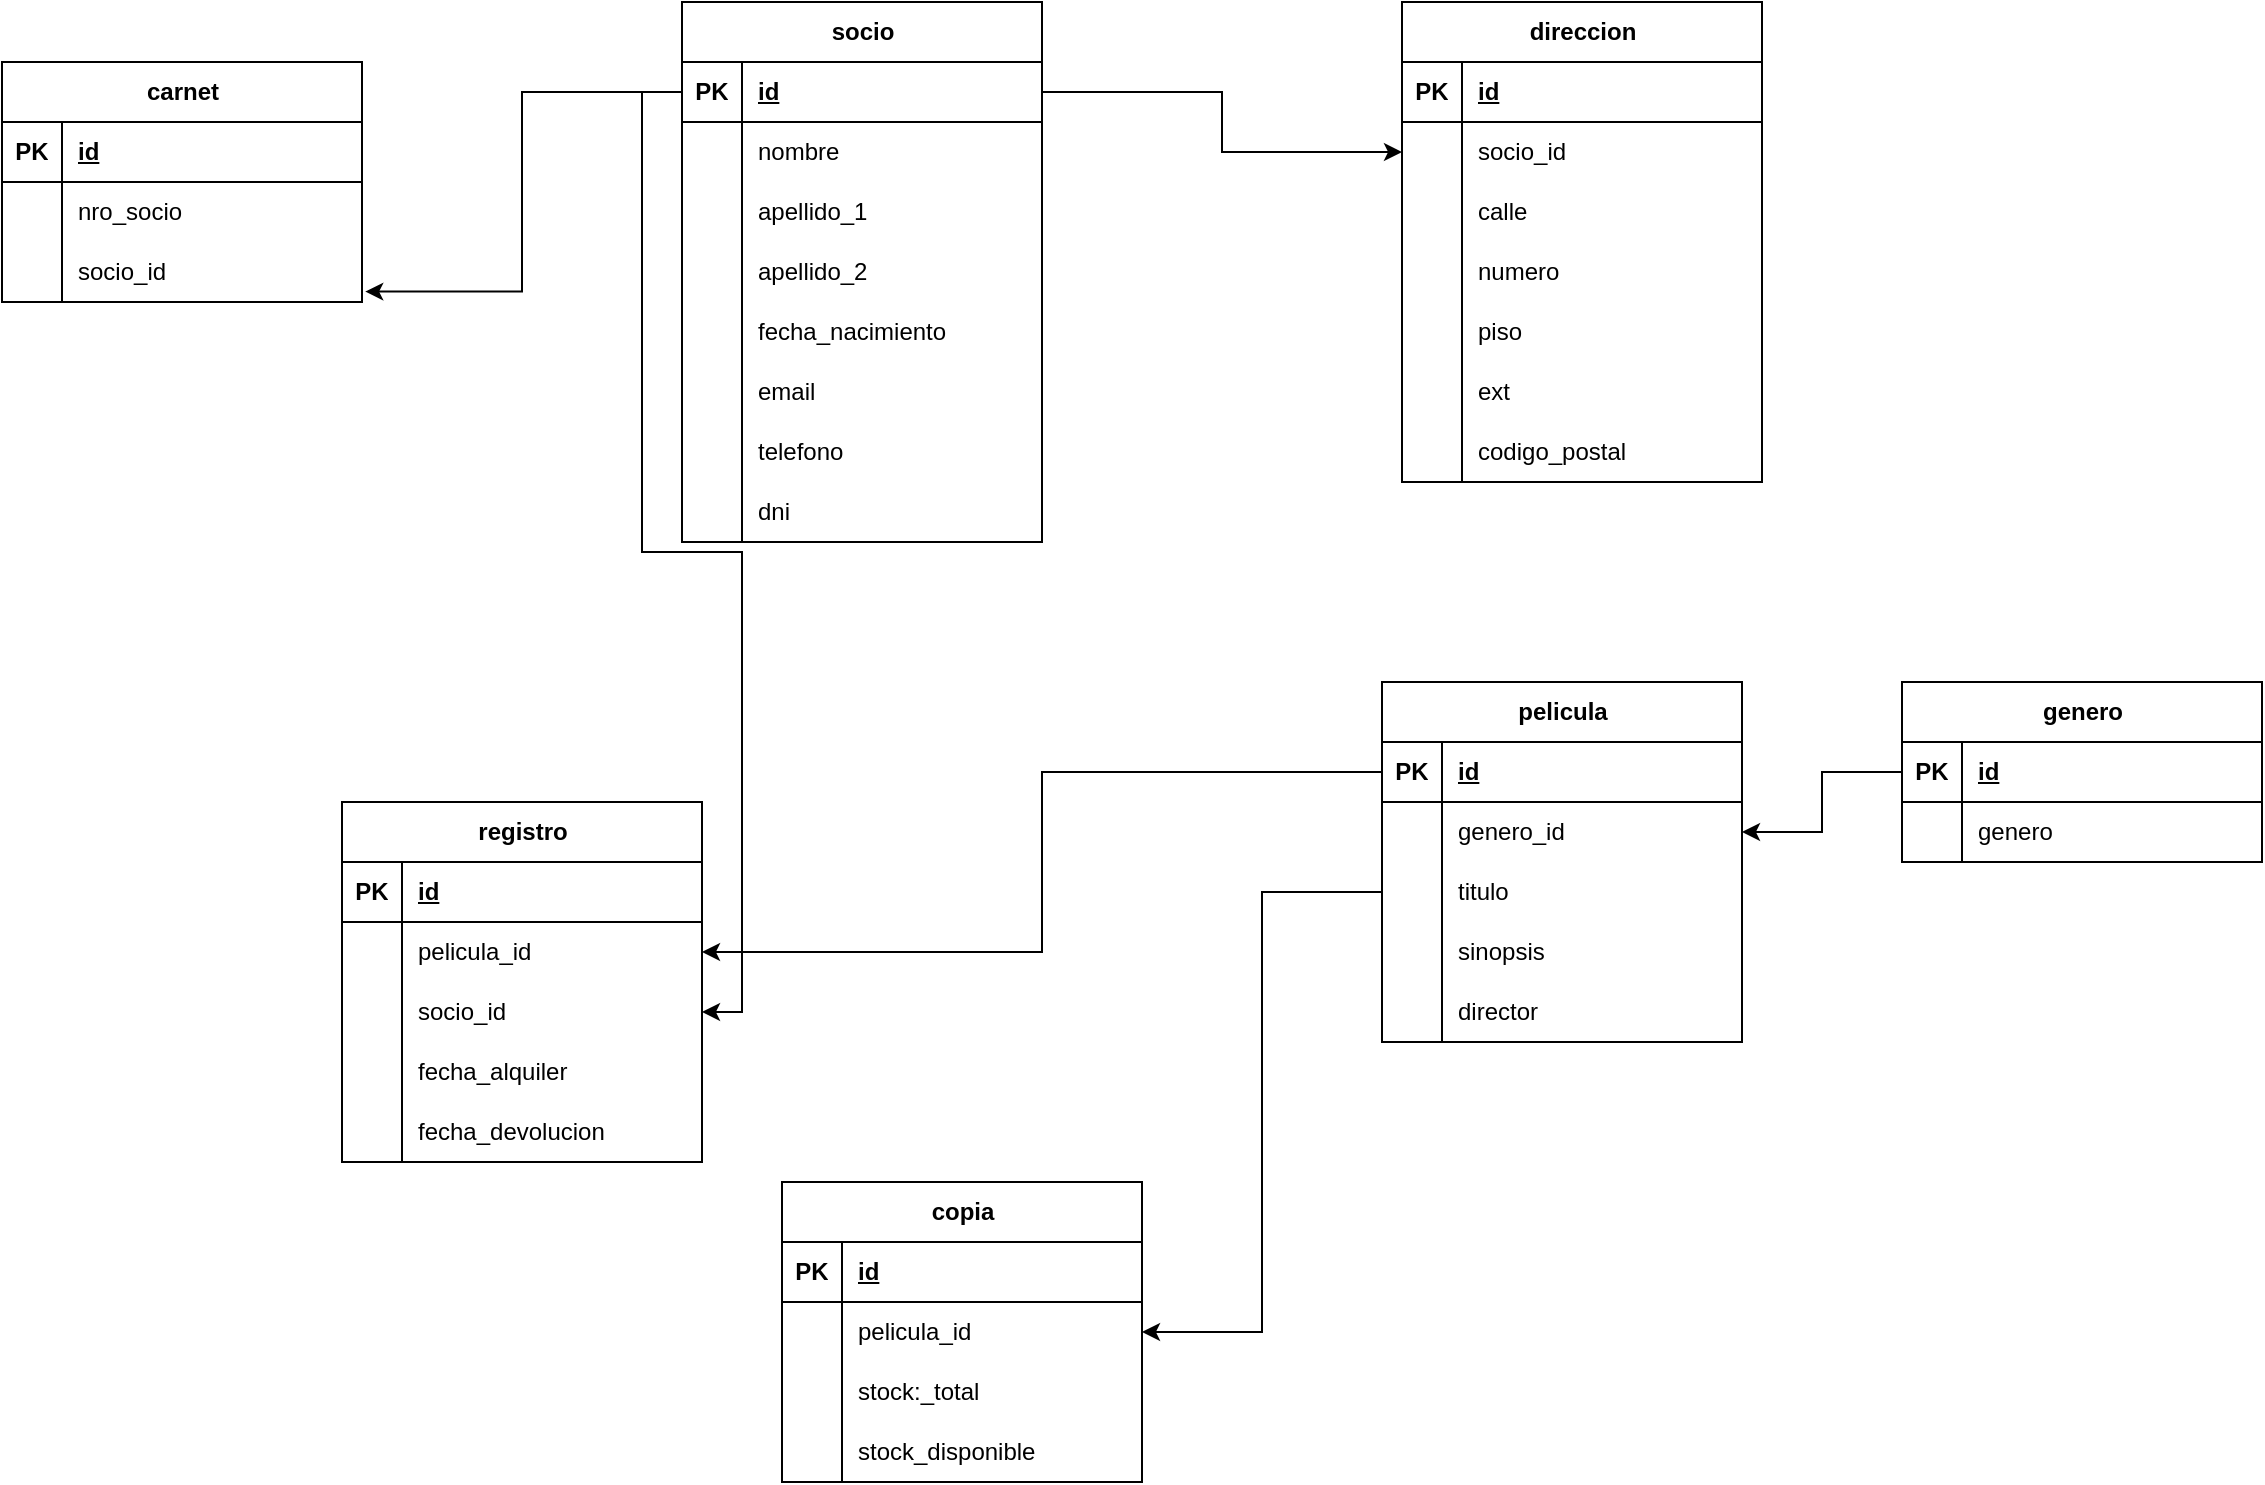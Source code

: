 <mxfile version="26.1.0">
  <diagram name="Página-1" id="m7Zw0t2t1uS1YT0k_mXS">
    <mxGraphModel dx="1815" dy="565" grid="1" gridSize="10" guides="1" tooltips="1" connect="1" arrows="1" fold="1" page="1" pageScale="1" pageWidth="827" pageHeight="1169" math="0" shadow="0">
      <root>
        <mxCell id="0" />
        <mxCell id="1" parent="0" />
        <mxCell id="30bNydYKK7bLDhC7Ahh0-1" value="socio" style="shape=table;startSize=30;container=1;collapsible=1;childLayout=tableLayout;fixedRows=1;rowLines=0;fontStyle=1;align=center;resizeLast=1;html=1;" parent="1" vertex="1">
          <mxGeometry x="90" y="110" width="180" height="270" as="geometry" />
        </mxCell>
        <mxCell id="30bNydYKK7bLDhC7Ahh0-2" value="" style="shape=tableRow;horizontal=0;startSize=0;swimlaneHead=0;swimlaneBody=0;fillColor=none;collapsible=0;dropTarget=0;points=[[0,0.5],[1,0.5]];portConstraint=eastwest;top=0;left=0;right=0;bottom=1;" parent="30bNydYKK7bLDhC7Ahh0-1" vertex="1">
          <mxGeometry y="30" width="180" height="30" as="geometry" />
        </mxCell>
        <mxCell id="30bNydYKK7bLDhC7Ahh0-3" value="PK" style="shape=partialRectangle;connectable=0;fillColor=none;top=0;left=0;bottom=0;right=0;fontStyle=1;overflow=hidden;whiteSpace=wrap;html=1;" parent="30bNydYKK7bLDhC7Ahh0-2" vertex="1">
          <mxGeometry width="30" height="30" as="geometry">
            <mxRectangle width="30" height="30" as="alternateBounds" />
          </mxGeometry>
        </mxCell>
        <mxCell id="30bNydYKK7bLDhC7Ahh0-4" value="id" style="shape=partialRectangle;connectable=0;fillColor=none;top=0;left=0;bottom=0;right=0;align=left;spacingLeft=6;fontStyle=5;overflow=hidden;whiteSpace=wrap;html=1;" parent="30bNydYKK7bLDhC7Ahh0-2" vertex="1">
          <mxGeometry x="30" width="150" height="30" as="geometry">
            <mxRectangle width="150" height="30" as="alternateBounds" />
          </mxGeometry>
        </mxCell>
        <mxCell id="30bNydYKK7bLDhC7Ahh0-5" value="" style="shape=tableRow;horizontal=0;startSize=0;swimlaneHead=0;swimlaneBody=0;fillColor=none;collapsible=0;dropTarget=0;points=[[0,0.5],[1,0.5]];portConstraint=eastwest;top=0;left=0;right=0;bottom=0;" parent="30bNydYKK7bLDhC7Ahh0-1" vertex="1">
          <mxGeometry y="60" width="180" height="30" as="geometry" />
        </mxCell>
        <mxCell id="30bNydYKK7bLDhC7Ahh0-6" value="" style="shape=partialRectangle;connectable=0;fillColor=none;top=0;left=0;bottom=0;right=0;editable=1;overflow=hidden;whiteSpace=wrap;html=1;" parent="30bNydYKK7bLDhC7Ahh0-5" vertex="1">
          <mxGeometry width="30" height="30" as="geometry">
            <mxRectangle width="30" height="30" as="alternateBounds" />
          </mxGeometry>
        </mxCell>
        <mxCell id="30bNydYKK7bLDhC7Ahh0-7" value="nombre" style="shape=partialRectangle;connectable=0;fillColor=none;top=0;left=0;bottom=0;right=0;align=left;spacingLeft=6;overflow=hidden;whiteSpace=wrap;html=1;" parent="30bNydYKK7bLDhC7Ahh0-5" vertex="1">
          <mxGeometry x="30" width="150" height="30" as="geometry">
            <mxRectangle width="150" height="30" as="alternateBounds" />
          </mxGeometry>
        </mxCell>
        <mxCell id="30bNydYKK7bLDhC7Ahh0-8" value="" style="shape=tableRow;horizontal=0;startSize=0;swimlaneHead=0;swimlaneBody=0;fillColor=none;collapsible=0;dropTarget=0;points=[[0,0.5],[1,0.5]];portConstraint=eastwest;top=0;left=0;right=0;bottom=0;" parent="30bNydYKK7bLDhC7Ahh0-1" vertex="1">
          <mxGeometry y="90" width="180" height="30" as="geometry" />
        </mxCell>
        <mxCell id="30bNydYKK7bLDhC7Ahh0-9" value="" style="shape=partialRectangle;connectable=0;fillColor=none;top=0;left=0;bottom=0;right=0;editable=1;overflow=hidden;whiteSpace=wrap;html=1;" parent="30bNydYKK7bLDhC7Ahh0-8" vertex="1">
          <mxGeometry width="30" height="30" as="geometry">
            <mxRectangle width="30" height="30" as="alternateBounds" />
          </mxGeometry>
        </mxCell>
        <mxCell id="30bNydYKK7bLDhC7Ahh0-10" value="apellido_1" style="shape=partialRectangle;connectable=0;fillColor=none;top=0;left=0;bottom=0;right=0;align=left;spacingLeft=6;overflow=hidden;whiteSpace=wrap;html=1;" parent="30bNydYKK7bLDhC7Ahh0-8" vertex="1">
          <mxGeometry x="30" width="150" height="30" as="geometry">
            <mxRectangle width="150" height="30" as="alternateBounds" />
          </mxGeometry>
        </mxCell>
        <mxCell id="30bNydYKK7bLDhC7Ahh0-11" value="" style="shape=tableRow;horizontal=0;startSize=0;swimlaneHead=0;swimlaneBody=0;fillColor=none;collapsible=0;dropTarget=0;points=[[0,0.5],[1,0.5]];portConstraint=eastwest;top=0;left=0;right=0;bottom=0;" parent="30bNydYKK7bLDhC7Ahh0-1" vertex="1">
          <mxGeometry y="120" width="180" height="30" as="geometry" />
        </mxCell>
        <mxCell id="30bNydYKK7bLDhC7Ahh0-12" value="" style="shape=partialRectangle;connectable=0;fillColor=none;top=0;left=0;bottom=0;right=0;editable=1;overflow=hidden;whiteSpace=wrap;html=1;" parent="30bNydYKK7bLDhC7Ahh0-11" vertex="1">
          <mxGeometry width="30" height="30" as="geometry">
            <mxRectangle width="30" height="30" as="alternateBounds" />
          </mxGeometry>
        </mxCell>
        <mxCell id="30bNydYKK7bLDhC7Ahh0-13" value="apellido_2" style="shape=partialRectangle;connectable=0;fillColor=none;top=0;left=0;bottom=0;right=0;align=left;spacingLeft=6;overflow=hidden;whiteSpace=wrap;html=1;" parent="30bNydYKK7bLDhC7Ahh0-11" vertex="1">
          <mxGeometry x="30" width="150" height="30" as="geometry">
            <mxRectangle width="150" height="30" as="alternateBounds" />
          </mxGeometry>
        </mxCell>
        <mxCell id="30bNydYKK7bLDhC7Ahh0-14" value="" style="shape=tableRow;horizontal=0;startSize=0;swimlaneHead=0;swimlaneBody=0;fillColor=none;collapsible=0;dropTarget=0;points=[[0,0.5],[1,0.5]];portConstraint=eastwest;top=0;left=0;right=0;bottom=0;" parent="30bNydYKK7bLDhC7Ahh0-1" vertex="1">
          <mxGeometry y="150" width="180" height="30" as="geometry" />
        </mxCell>
        <mxCell id="30bNydYKK7bLDhC7Ahh0-15" value="" style="shape=partialRectangle;connectable=0;fillColor=none;top=0;left=0;bottom=0;right=0;editable=1;overflow=hidden;whiteSpace=wrap;html=1;" parent="30bNydYKK7bLDhC7Ahh0-14" vertex="1">
          <mxGeometry width="30" height="30" as="geometry">
            <mxRectangle width="30" height="30" as="alternateBounds" />
          </mxGeometry>
        </mxCell>
        <mxCell id="30bNydYKK7bLDhC7Ahh0-16" value="fecha_nacimiento" style="shape=partialRectangle;connectable=0;fillColor=none;top=0;left=0;bottom=0;right=0;align=left;spacingLeft=6;overflow=hidden;whiteSpace=wrap;html=1;" parent="30bNydYKK7bLDhC7Ahh0-14" vertex="1">
          <mxGeometry x="30" width="150" height="30" as="geometry">
            <mxRectangle width="150" height="30" as="alternateBounds" />
          </mxGeometry>
        </mxCell>
        <mxCell id="cSDAWYpYqj_NPcGWAfif-1" value="" style="shape=tableRow;horizontal=0;startSize=0;swimlaneHead=0;swimlaneBody=0;fillColor=none;collapsible=0;dropTarget=0;points=[[0,0.5],[1,0.5]];portConstraint=eastwest;top=0;left=0;right=0;bottom=0;" vertex="1" parent="30bNydYKK7bLDhC7Ahh0-1">
          <mxGeometry y="180" width="180" height="30" as="geometry" />
        </mxCell>
        <mxCell id="cSDAWYpYqj_NPcGWAfif-2" value="" style="shape=partialRectangle;connectable=0;fillColor=none;top=0;left=0;bottom=0;right=0;editable=1;overflow=hidden;whiteSpace=wrap;html=1;" vertex="1" parent="cSDAWYpYqj_NPcGWAfif-1">
          <mxGeometry width="30" height="30" as="geometry">
            <mxRectangle width="30" height="30" as="alternateBounds" />
          </mxGeometry>
        </mxCell>
        <mxCell id="cSDAWYpYqj_NPcGWAfif-3" value="email" style="shape=partialRectangle;connectable=0;fillColor=none;top=0;left=0;bottom=0;right=0;align=left;spacingLeft=6;overflow=hidden;whiteSpace=wrap;html=1;" vertex="1" parent="cSDAWYpYqj_NPcGWAfif-1">
          <mxGeometry x="30" width="150" height="30" as="geometry">
            <mxRectangle width="150" height="30" as="alternateBounds" />
          </mxGeometry>
        </mxCell>
        <mxCell id="30bNydYKK7bLDhC7Ahh0-17" value="" style="shape=tableRow;horizontal=0;startSize=0;swimlaneHead=0;swimlaneBody=0;fillColor=none;collapsible=0;dropTarget=0;points=[[0,0.5],[1,0.5]];portConstraint=eastwest;top=0;left=0;right=0;bottom=0;" parent="30bNydYKK7bLDhC7Ahh0-1" vertex="1">
          <mxGeometry y="210" width="180" height="30" as="geometry" />
        </mxCell>
        <mxCell id="30bNydYKK7bLDhC7Ahh0-18" value="" style="shape=partialRectangle;connectable=0;fillColor=none;top=0;left=0;bottom=0;right=0;editable=1;overflow=hidden;whiteSpace=wrap;html=1;" parent="30bNydYKK7bLDhC7Ahh0-17" vertex="1">
          <mxGeometry width="30" height="30" as="geometry">
            <mxRectangle width="30" height="30" as="alternateBounds" />
          </mxGeometry>
        </mxCell>
        <mxCell id="30bNydYKK7bLDhC7Ahh0-19" value="telefono" style="shape=partialRectangle;connectable=0;fillColor=none;top=0;left=0;bottom=0;right=0;align=left;spacingLeft=6;overflow=hidden;whiteSpace=wrap;html=1;" parent="30bNydYKK7bLDhC7Ahh0-17" vertex="1">
          <mxGeometry x="30" width="150" height="30" as="geometry">
            <mxRectangle width="150" height="30" as="alternateBounds" />
          </mxGeometry>
        </mxCell>
        <mxCell id="30bNydYKK7bLDhC7Ahh0-20" value="" style="shape=tableRow;horizontal=0;startSize=0;swimlaneHead=0;swimlaneBody=0;fillColor=none;collapsible=0;dropTarget=0;points=[[0,0.5],[1,0.5]];portConstraint=eastwest;top=0;left=0;right=0;bottom=0;" parent="30bNydYKK7bLDhC7Ahh0-1" vertex="1">
          <mxGeometry y="240" width="180" height="30" as="geometry" />
        </mxCell>
        <mxCell id="30bNydYKK7bLDhC7Ahh0-21" value="" style="shape=partialRectangle;connectable=0;fillColor=none;top=0;left=0;bottom=0;right=0;editable=1;overflow=hidden;whiteSpace=wrap;html=1;" parent="30bNydYKK7bLDhC7Ahh0-20" vertex="1">
          <mxGeometry width="30" height="30" as="geometry">
            <mxRectangle width="30" height="30" as="alternateBounds" />
          </mxGeometry>
        </mxCell>
        <mxCell id="30bNydYKK7bLDhC7Ahh0-22" value="dni" style="shape=partialRectangle;connectable=0;fillColor=none;top=0;left=0;bottom=0;right=0;align=left;spacingLeft=6;overflow=hidden;whiteSpace=wrap;html=1;" parent="30bNydYKK7bLDhC7Ahh0-20" vertex="1">
          <mxGeometry x="30" width="150" height="30" as="geometry">
            <mxRectangle width="150" height="30" as="alternateBounds" />
          </mxGeometry>
        </mxCell>
        <mxCell id="30bNydYKK7bLDhC7Ahh0-23" value="direccion" style="shape=table;startSize=30;container=1;collapsible=1;childLayout=tableLayout;fixedRows=1;rowLines=0;fontStyle=1;align=center;resizeLast=1;html=1;" parent="1" vertex="1">
          <mxGeometry x="450" y="110" width="180" height="240" as="geometry" />
        </mxCell>
        <mxCell id="30bNydYKK7bLDhC7Ahh0-24" value="" style="shape=tableRow;horizontal=0;startSize=0;swimlaneHead=0;swimlaneBody=0;fillColor=none;collapsible=0;dropTarget=0;points=[[0,0.5],[1,0.5]];portConstraint=eastwest;top=0;left=0;right=0;bottom=1;" parent="30bNydYKK7bLDhC7Ahh0-23" vertex="1">
          <mxGeometry y="30" width="180" height="30" as="geometry" />
        </mxCell>
        <mxCell id="30bNydYKK7bLDhC7Ahh0-25" value="PK" style="shape=partialRectangle;connectable=0;fillColor=none;top=0;left=0;bottom=0;right=0;fontStyle=1;overflow=hidden;whiteSpace=wrap;html=1;" parent="30bNydYKK7bLDhC7Ahh0-24" vertex="1">
          <mxGeometry width="30" height="30" as="geometry">
            <mxRectangle width="30" height="30" as="alternateBounds" />
          </mxGeometry>
        </mxCell>
        <mxCell id="30bNydYKK7bLDhC7Ahh0-26" value="id" style="shape=partialRectangle;connectable=0;fillColor=none;top=0;left=0;bottom=0;right=0;align=left;spacingLeft=6;fontStyle=5;overflow=hidden;whiteSpace=wrap;html=1;" parent="30bNydYKK7bLDhC7Ahh0-24" vertex="1">
          <mxGeometry x="30" width="150" height="30" as="geometry">
            <mxRectangle width="150" height="30" as="alternateBounds" />
          </mxGeometry>
        </mxCell>
        <mxCell id="30bNydYKK7bLDhC7Ahh0-27" value="" style="shape=tableRow;horizontal=0;startSize=0;swimlaneHead=0;swimlaneBody=0;fillColor=none;collapsible=0;dropTarget=0;points=[[0,0.5],[1,0.5]];portConstraint=eastwest;top=0;left=0;right=0;bottom=0;" parent="30bNydYKK7bLDhC7Ahh0-23" vertex="1">
          <mxGeometry y="60" width="180" height="30" as="geometry" />
        </mxCell>
        <mxCell id="30bNydYKK7bLDhC7Ahh0-28" value="" style="shape=partialRectangle;connectable=0;fillColor=none;top=0;left=0;bottom=0;right=0;editable=1;overflow=hidden;whiteSpace=wrap;html=1;" parent="30bNydYKK7bLDhC7Ahh0-27" vertex="1">
          <mxGeometry width="30" height="30" as="geometry">
            <mxRectangle width="30" height="30" as="alternateBounds" />
          </mxGeometry>
        </mxCell>
        <mxCell id="30bNydYKK7bLDhC7Ahh0-29" value="socio_id" style="shape=partialRectangle;connectable=0;fillColor=none;top=0;left=0;bottom=0;right=0;align=left;spacingLeft=6;overflow=hidden;whiteSpace=wrap;html=1;" parent="30bNydYKK7bLDhC7Ahh0-27" vertex="1">
          <mxGeometry x="30" width="150" height="30" as="geometry">
            <mxRectangle width="150" height="30" as="alternateBounds" />
          </mxGeometry>
        </mxCell>
        <mxCell id="30bNydYKK7bLDhC7Ahh0-30" value="" style="shape=tableRow;horizontal=0;startSize=0;swimlaneHead=0;swimlaneBody=0;fillColor=none;collapsible=0;dropTarget=0;points=[[0,0.5],[1,0.5]];portConstraint=eastwest;top=0;left=0;right=0;bottom=0;" parent="30bNydYKK7bLDhC7Ahh0-23" vertex="1">
          <mxGeometry y="90" width="180" height="30" as="geometry" />
        </mxCell>
        <mxCell id="30bNydYKK7bLDhC7Ahh0-31" value="" style="shape=partialRectangle;connectable=0;fillColor=none;top=0;left=0;bottom=0;right=0;editable=1;overflow=hidden;whiteSpace=wrap;html=1;" parent="30bNydYKK7bLDhC7Ahh0-30" vertex="1">
          <mxGeometry width="30" height="30" as="geometry">
            <mxRectangle width="30" height="30" as="alternateBounds" />
          </mxGeometry>
        </mxCell>
        <mxCell id="30bNydYKK7bLDhC7Ahh0-32" value="calle" style="shape=partialRectangle;connectable=0;fillColor=none;top=0;left=0;bottom=0;right=0;align=left;spacingLeft=6;overflow=hidden;whiteSpace=wrap;html=1;" parent="30bNydYKK7bLDhC7Ahh0-30" vertex="1">
          <mxGeometry x="30" width="150" height="30" as="geometry">
            <mxRectangle width="150" height="30" as="alternateBounds" />
          </mxGeometry>
        </mxCell>
        <mxCell id="30bNydYKK7bLDhC7Ahh0-33" value="" style="shape=tableRow;horizontal=0;startSize=0;swimlaneHead=0;swimlaneBody=0;fillColor=none;collapsible=0;dropTarget=0;points=[[0,0.5],[1,0.5]];portConstraint=eastwest;top=0;left=0;right=0;bottom=0;" parent="30bNydYKK7bLDhC7Ahh0-23" vertex="1">
          <mxGeometry y="120" width="180" height="30" as="geometry" />
        </mxCell>
        <mxCell id="30bNydYKK7bLDhC7Ahh0-34" value="" style="shape=partialRectangle;connectable=0;fillColor=none;top=0;left=0;bottom=0;right=0;editable=1;overflow=hidden;whiteSpace=wrap;html=1;" parent="30bNydYKK7bLDhC7Ahh0-33" vertex="1">
          <mxGeometry width="30" height="30" as="geometry">
            <mxRectangle width="30" height="30" as="alternateBounds" />
          </mxGeometry>
        </mxCell>
        <mxCell id="30bNydYKK7bLDhC7Ahh0-35" value="numero" style="shape=partialRectangle;connectable=0;fillColor=none;top=0;left=0;bottom=0;right=0;align=left;spacingLeft=6;overflow=hidden;whiteSpace=wrap;html=1;" parent="30bNydYKK7bLDhC7Ahh0-33" vertex="1">
          <mxGeometry x="30" width="150" height="30" as="geometry">
            <mxRectangle width="150" height="30" as="alternateBounds" />
          </mxGeometry>
        </mxCell>
        <mxCell id="30bNydYKK7bLDhC7Ahh0-36" value="" style="shape=tableRow;horizontal=0;startSize=0;swimlaneHead=0;swimlaneBody=0;fillColor=none;collapsible=0;dropTarget=0;points=[[0,0.5],[1,0.5]];portConstraint=eastwest;top=0;left=0;right=0;bottom=0;" parent="30bNydYKK7bLDhC7Ahh0-23" vertex="1">
          <mxGeometry y="150" width="180" height="30" as="geometry" />
        </mxCell>
        <mxCell id="30bNydYKK7bLDhC7Ahh0-37" value="" style="shape=partialRectangle;connectable=0;fillColor=none;top=0;left=0;bottom=0;right=0;editable=1;overflow=hidden;whiteSpace=wrap;html=1;" parent="30bNydYKK7bLDhC7Ahh0-36" vertex="1">
          <mxGeometry width="30" height="30" as="geometry">
            <mxRectangle width="30" height="30" as="alternateBounds" />
          </mxGeometry>
        </mxCell>
        <mxCell id="30bNydYKK7bLDhC7Ahh0-38" value="piso" style="shape=partialRectangle;connectable=0;fillColor=none;top=0;left=0;bottom=0;right=0;align=left;spacingLeft=6;overflow=hidden;whiteSpace=wrap;html=1;" parent="30bNydYKK7bLDhC7Ahh0-36" vertex="1">
          <mxGeometry x="30" width="150" height="30" as="geometry">
            <mxRectangle width="150" height="30" as="alternateBounds" />
          </mxGeometry>
        </mxCell>
        <mxCell id="30bNydYKK7bLDhC7Ahh0-39" value="" style="shape=tableRow;horizontal=0;startSize=0;swimlaneHead=0;swimlaneBody=0;fillColor=none;collapsible=0;dropTarget=0;points=[[0,0.5],[1,0.5]];portConstraint=eastwest;top=0;left=0;right=0;bottom=0;" parent="30bNydYKK7bLDhC7Ahh0-23" vertex="1">
          <mxGeometry y="180" width="180" height="30" as="geometry" />
        </mxCell>
        <mxCell id="30bNydYKK7bLDhC7Ahh0-40" value="" style="shape=partialRectangle;connectable=0;fillColor=none;top=0;left=0;bottom=0;right=0;editable=1;overflow=hidden;whiteSpace=wrap;html=1;" parent="30bNydYKK7bLDhC7Ahh0-39" vertex="1">
          <mxGeometry width="30" height="30" as="geometry">
            <mxRectangle width="30" height="30" as="alternateBounds" />
          </mxGeometry>
        </mxCell>
        <mxCell id="30bNydYKK7bLDhC7Ahh0-41" value="ext" style="shape=partialRectangle;connectable=0;fillColor=none;top=0;left=0;bottom=0;right=0;align=left;spacingLeft=6;overflow=hidden;whiteSpace=wrap;html=1;" parent="30bNydYKK7bLDhC7Ahh0-39" vertex="1">
          <mxGeometry x="30" width="150" height="30" as="geometry">
            <mxRectangle width="150" height="30" as="alternateBounds" />
          </mxGeometry>
        </mxCell>
        <mxCell id="30bNydYKK7bLDhC7Ahh0-105" value="" style="shape=tableRow;horizontal=0;startSize=0;swimlaneHead=0;swimlaneBody=0;fillColor=none;collapsible=0;dropTarget=0;points=[[0,0.5],[1,0.5]];portConstraint=eastwest;top=0;left=0;right=0;bottom=0;" parent="30bNydYKK7bLDhC7Ahh0-23" vertex="1">
          <mxGeometry y="210" width="180" height="30" as="geometry" />
        </mxCell>
        <mxCell id="30bNydYKK7bLDhC7Ahh0-106" value="" style="shape=partialRectangle;connectable=0;fillColor=none;top=0;left=0;bottom=0;right=0;editable=1;overflow=hidden;whiteSpace=wrap;html=1;" parent="30bNydYKK7bLDhC7Ahh0-105" vertex="1">
          <mxGeometry width="30" height="30" as="geometry">
            <mxRectangle width="30" height="30" as="alternateBounds" />
          </mxGeometry>
        </mxCell>
        <mxCell id="30bNydYKK7bLDhC7Ahh0-107" value="codigo_postal" style="shape=partialRectangle;connectable=0;fillColor=none;top=0;left=0;bottom=0;right=0;align=left;spacingLeft=6;overflow=hidden;whiteSpace=wrap;html=1;" parent="30bNydYKK7bLDhC7Ahh0-105" vertex="1">
          <mxGeometry x="30" width="150" height="30" as="geometry">
            <mxRectangle width="150" height="30" as="alternateBounds" />
          </mxGeometry>
        </mxCell>
        <mxCell id="30bNydYKK7bLDhC7Ahh0-43" style="edgeStyle=orthogonalEdgeStyle;rounded=0;orthogonalLoop=1;jettySize=auto;html=1;" parent="1" source="30bNydYKK7bLDhC7Ahh0-2" target="30bNydYKK7bLDhC7Ahh0-27" edge="1">
          <mxGeometry relative="1" as="geometry" />
        </mxCell>
        <mxCell id="30bNydYKK7bLDhC7Ahh0-44" value="pelicula" style="shape=table;startSize=30;container=1;collapsible=1;childLayout=tableLayout;fixedRows=1;rowLines=0;fontStyle=1;align=center;resizeLast=1;html=1;" parent="1" vertex="1">
          <mxGeometry x="440" y="450" width="180" height="180" as="geometry" />
        </mxCell>
        <mxCell id="30bNydYKK7bLDhC7Ahh0-45" value="" style="shape=tableRow;horizontal=0;startSize=0;swimlaneHead=0;swimlaneBody=0;fillColor=none;collapsible=0;dropTarget=0;points=[[0,0.5],[1,0.5]];portConstraint=eastwest;top=0;left=0;right=0;bottom=1;" parent="30bNydYKK7bLDhC7Ahh0-44" vertex="1">
          <mxGeometry y="30" width="180" height="30" as="geometry" />
        </mxCell>
        <mxCell id="30bNydYKK7bLDhC7Ahh0-46" value="PK" style="shape=partialRectangle;connectable=0;fillColor=none;top=0;left=0;bottom=0;right=0;fontStyle=1;overflow=hidden;whiteSpace=wrap;html=1;" parent="30bNydYKK7bLDhC7Ahh0-45" vertex="1">
          <mxGeometry width="30" height="30" as="geometry">
            <mxRectangle width="30" height="30" as="alternateBounds" />
          </mxGeometry>
        </mxCell>
        <mxCell id="30bNydYKK7bLDhC7Ahh0-47" value="id" style="shape=partialRectangle;connectable=0;fillColor=none;top=0;left=0;bottom=0;right=0;align=left;spacingLeft=6;fontStyle=5;overflow=hidden;whiteSpace=wrap;html=1;" parent="30bNydYKK7bLDhC7Ahh0-45" vertex="1">
          <mxGeometry x="30" width="150" height="30" as="geometry">
            <mxRectangle width="150" height="30" as="alternateBounds" />
          </mxGeometry>
        </mxCell>
        <mxCell id="30bNydYKK7bLDhC7Ahh0-51" value="" style="shape=tableRow;horizontal=0;startSize=0;swimlaneHead=0;swimlaneBody=0;fillColor=none;collapsible=0;dropTarget=0;points=[[0,0.5],[1,0.5]];portConstraint=eastwest;top=0;left=0;right=0;bottom=0;" parent="30bNydYKK7bLDhC7Ahh0-44" vertex="1">
          <mxGeometry y="60" width="180" height="30" as="geometry" />
        </mxCell>
        <mxCell id="30bNydYKK7bLDhC7Ahh0-52" value="" style="shape=partialRectangle;connectable=0;fillColor=none;top=0;left=0;bottom=0;right=0;editable=1;overflow=hidden;whiteSpace=wrap;html=1;" parent="30bNydYKK7bLDhC7Ahh0-51" vertex="1">
          <mxGeometry width="30" height="30" as="geometry">
            <mxRectangle width="30" height="30" as="alternateBounds" />
          </mxGeometry>
        </mxCell>
        <mxCell id="30bNydYKK7bLDhC7Ahh0-53" value="genero_id" style="shape=partialRectangle;connectable=0;fillColor=none;top=0;left=0;bottom=0;right=0;align=left;spacingLeft=6;overflow=hidden;whiteSpace=wrap;html=1;" parent="30bNydYKK7bLDhC7Ahh0-51" vertex="1">
          <mxGeometry x="30" width="150" height="30" as="geometry">
            <mxRectangle width="150" height="30" as="alternateBounds" />
          </mxGeometry>
        </mxCell>
        <mxCell id="30bNydYKK7bLDhC7Ahh0-48" value="" style="shape=tableRow;horizontal=0;startSize=0;swimlaneHead=0;swimlaneBody=0;fillColor=none;collapsible=0;dropTarget=0;points=[[0,0.5],[1,0.5]];portConstraint=eastwest;top=0;left=0;right=0;bottom=0;" parent="30bNydYKK7bLDhC7Ahh0-44" vertex="1">
          <mxGeometry y="90" width="180" height="30" as="geometry" />
        </mxCell>
        <mxCell id="30bNydYKK7bLDhC7Ahh0-49" value="" style="shape=partialRectangle;connectable=0;fillColor=none;top=0;left=0;bottom=0;right=0;editable=1;overflow=hidden;whiteSpace=wrap;html=1;" parent="30bNydYKK7bLDhC7Ahh0-48" vertex="1">
          <mxGeometry width="30" height="30" as="geometry">
            <mxRectangle width="30" height="30" as="alternateBounds" />
          </mxGeometry>
        </mxCell>
        <mxCell id="30bNydYKK7bLDhC7Ahh0-50" value="titulo" style="shape=partialRectangle;connectable=0;fillColor=none;top=0;left=0;bottom=0;right=0;align=left;spacingLeft=6;overflow=hidden;whiteSpace=wrap;html=1;" parent="30bNydYKK7bLDhC7Ahh0-48" vertex="1">
          <mxGeometry x="30" width="150" height="30" as="geometry">
            <mxRectangle width="150" height="30" as="alternateBounds" />
          </mxGeometry>
        </mxCell>
        <mxCell id="30bNydYKK7bLDhC7Ahh0-54" value="" style="shape=tableRow;horizontal=0;startSize=0;swimlaneHead=0;swimlaneBody=0;fillColor=none;collapsible=0;dropTarget=0;points=[[0,0.5],[1,0.5]];portConstraint=eastwest;top=0;left=0;right=0;bottom=0;" parent="30bNydYKK7bLDhC7Ahh0-44" vertex="1">
          <mxGeometry y="120" width="180" height="30" as="geometry" />
        </mxCell>
        <mxCell id="30bNydYKK7bLDhC7Ahh0-55" value="" style="shape=partialRectangle;connectable=0;fillColor=none;top=0;left=0;bottom=0;right=0;editable=1;overflow=hidden;whiteSpace=wrap;html=1;" parent="30bNydYKK7bLDhC7Ahh0-54" vertex="1">
          <mxGeometry width="30" height="30" as="geometry">
            <mxRectangle width="30" height="30" as="alternateBounds" />
          </mxGeometry>
        </mxCell>
        <mxCell id="30bNydYKK7bLDhC7Ahh0-56" value="sinopsis" style="shape=partialRectangle;connectable=0;fillColor=none;top=0;left=0;bottom=0;right=0;align=left;spacingLeft=6;overflow=hidden;whiteSpace=wrap;html=1;" parent="30bNydYKK7bLDhC7Ahh0-54" vertex="1">
          <mxGeometry x="30" width="150" height="30" as="geometry">
            <mxRectangle width="150" height="30" as="alternateBounds" />
          </mxGeometry>
        </mxCell>
        <mxCell id="30bNydYKK7bLDhC7Ahh0-57" value="" style="shape=tableRow;horizontal=0;startSize=0;swimlaneHead=0;swimlaneBody=0;fillColor=none;collapsible=0;dropTarget=0;points=[[0,0.5],[1,0.5]];portConstraint=eastwest;top=0;left=0;right=0;bottom=0;" parent="30bNydYKK7bLDhC7Ahh0-44" vertex="1">
          <mxGeometry y="150" width="180" height="30" as="geometry" />
        </mxCell>
        <mxCell id="30bNydYKK7bLDhC7Ahh0-58" value="" style="shape=partialRectangle;connectable=0;fillColor=none;top=0;left=0;bottom=0;right=0;editable=1;overflow=hidden;whiteSpace=wrap;html=1;" parent="30bNydYKK7bLDhC7Ahh0-57" vertex="1">
          <mxGeometry width="30" height="30" as="geometry">
            <mxRectangle width="30" height="30" as="alternateBounds" />
          </mxGeometry>
        </mxCell>
        <mxCell id="30bNydYKK7bLDhC7Ahh0-59" value="director" style="shape=partialRectangle;connectable=0;fillColor=none;top=0;left=0;bottom=0;right=0;align=left;spacingLeft=6;overflow=hidden;whiteSpace=wrap;html=1;" parent="30bNydYKK7bLDhC7Ahh0-57" vertex="1">
          <mxGeometry x="30" width="150" height="30" as="geometry">
            <mxRectangle width="150" height="30" as="alternateBounds" />
          </mxGeometry>
        </mxCell>
        <mxCell id="30bNydYKK7bLDhC7Ahh0-60" value="copia" style="shape=table;startSize=30;container=1;collapsible=1;childLayout=tableLayout;fixedRows=1;rowLines=0;fontStyle=1;align=center;resizeLast=1;html=1;" parent="1" vertex="1">
          <mxGeometry x="140" y="700" width="180" height="150" as="geometry" />
        </mxCell>
        <mxCell id="30bNydYKK7bLDhC7Ahh0-61" value="" style="shape=tableRow;horizontal=0;startSize=0;swimlaneHead=0;swimlaneBody=0;fillColor=none;collapsible=0;dropTarget=0;points=[[0,0.5],[1,0.5]];portConstraint=eastwest;top=0;left=0;right=0;bottom=1;" parent="30bNydYKK7bLDhC7Ahh0-60" vertex="1">
          <mxGeometry y="30" width="180" height="30" as="geometry" />
        </mxCell>
        <mxCell id="30bNydYKK7bLDhC7Ahh0-62" value="PK" style="shape=partialRectangle;connectable=0;fillColor=none;top=0;left=0;bottom=0;right=0;fontStyle=1;overflow=hidden;whiteSpace=wrap;html=1;" parent="30bNydYKK7bLDhC7Ahh0-61" vertex="1">
          <mxGeometry width="30" height="30" as="geometry">
            <mxRectangle width="30" height="30" as="alternateBounds" />
          </mxGeometry>
        </mxCell>
        <mxCell id="30bNydYKK7bLDhC7Ahh0-63" value="id" style="shape=partialRectangle;connectable=0;fillColor=none;top=0;left=0;bottom=0;right=0;align=left;spacingLeft=6;fontStyle=5;overflow=hidden;whiteSpace=wrap;html=1;" parent="30bNydYKK7bLDhC7Ahh0-61" vertex="1">
          <mxGeometry x="30" width="150" height="30" as="geometry">
            <mxRectangle width="150" height="30" as="alternateBounds" />
          </mxGeometry>
        </mxCell>
        <mxCell id="30bNydYKK7bLDhC7Ahh0-64" value="" style="shape=tableRow;horizontal=0;startSize=0;swimlaneHead=0;swimlaneBody=0;fillColor=none;collapsible=0;dropTarget=0;points=[[0,0.5],[1,0.5]];portConstraint=eastwest;top=0;left=0;right=0;bottom=0;" parent="30bNydYKK7bLDhC7Ahh0-60" vertex="1">
          <mxGeometry y="60" width="180" height="30" as="geometry" />
        </mxCell>
        <mxCell id="30bNydYKK7bLDhC7Ahh0-65" value="" style="shape=partialRectangle;connectable=0;fillColor=none;top=0;left=0;bottom=0;right=0;editable=1;overflow=hidden;whiteSpace=wrap;html=1;" parent="30bNydYKK7bLDhC7Ahh0-64" vertex="1">
          <mxGeometry width="30" height="30" as="geometry">
            <mxRectangle width="30" height="30" as="alternateBounds" />
          </mxGeometry>
        </mxCell>
        <mxCell id="30bNydYKK7bLDhC7Ahh0-66" value="pelicula_id" style="shape=partialRectangle;connectable=0;fillColor=none;top=0;left=0;bottom=0;right=0;align=left;spacingLeft=6;overflow=hidden;whiteSpace=wrap;html=1;" parent="30bNydYKK7bLDhC7Ahh0-64" vertex="1">
          <mxGeometry x="30" width="150" height="30" as="geometry">
            <mxRectangle width="150" height="30" as="alternateBounds" />
          </mxGeometry>
        </mxCell>
        <mxCell id="30bNydYKK7bLDhC7Ahh0-67" value="" style="shape=tableRow;horizontal=0;startSize=0;swimlaneHead=0;swimlaneBody=0;fillColor=none;collapsible=0;dropTarget=0;points=[[0,0.5],[1,0.5]];portConstraint=eastwest;top=0;left=0;right=0;bottom=0;" parent="30bNydYKK7bLDhC7Ahh0-60" vertex="1">
          <mxGeometry y="90" width="180" height="30" as="geometry" />
        </mxCell>
        <mxCell id="30bNydYKK7bLDhC7Ahh0-68" value="" style="shape=partialRectangle;connectable=0;fillColor=none;top=0;left=0;bottom=0;right=0;editable=1;overflow=hidden;whiteSpace=wrap;html=1;" parent="30bNydYKK7bLDhC7Ahh0-67" vertex="1">
          <mxGeometry width="30" height="30" as="geometry">
            <mxRectangle width="30" height="30" as="alternateBounds" />
          </mxGeometry>
        </mxCell>
        <mxCell id="30bNydYKK7bLDhC7Ahh0-69" value="stock:_total" style="shape=partialRectangle;connectable=0;fillColor=none;top=0;left=0;bottom=0;right=0;align=left;spacingLeft=6;overflow=hidden;whiteSpace=wrap;html=1;" parent="30bNydYKK7bLDhC7Ahh0-67" vertex="1">
          <mxGeometry x="30" width="150" height="30" as="geometry">
            <mxRectangle width="150" height="30" as="alternateBounds" />
          </mxGeometry>
        </mxCell>
        <mxCell id="30bNydYKK7bLDhC7Ahh0-99" value="" style="shape=tableRow;horizontal=0;startSize=0;swimlaneHead=0;swimlaneBody=0;fillColor=none;collapsible=0;dropTarget=0;points=[[0,0.5],[1,0.5]];portConstraint=eastwest;top=0;left=0;right=0;bottom=0;" parent="30bNydYKK7bLDhC7Ahh0-60" vertex="1">
          <mxGeometry y="120" width="180" height="30" as="geometry" />
        </mxCell>
        <mxCell id="30bNydYKK7bLDhC7Ahh0-100" value="" style="shape=partialRectangle;connectable=0;fillColor=none;top=0;left=0;bottom=0;right=0;editable=1;overflow=hidden;whiteSpace=wrap;html=1;" parent="30bNydYKK7bLDhC7Ahh0-99" vertex="1">
          <mxGeometry width="30" height="30" as="geometry">
            <mxRectangle width="30" height="30" as="alternateBounds" />
          </mxGeometry>
        </mxCell>
        <mxCell id="30bNydYKK7bLDhC7Ahh0-101" value="stock_disponible" style="shape=partialRectangle;connectable=0;fillColor=none;top=0;left=0;bottom=0;right=0;align=left;spacingLeft=6;overflow=hidden;whiteSpace=wrap;html=1;" parent="30bNydYKK7bLDhC7Ahh0-99" vertex="1">
          <mxGeometry x="30" width="150" height="30" as="geometry">
            <mxRectangle width="150" height="30" as="alternateBounds" />
          </mxGeometry>
        </mxCell>
        <mxCell id="30bNydYKK7bLDhC7Ahh0-73" value="registro" style="shape=table;startSize=30;container=1;collapsible=1;childLayout=tableLayout;fixedRows=1;rowLines=0;fontStyle=1;align=center;resizeLast=1;html=1;" parent="1" vertex="1">
          <mxGeometry x="-80" y="510" width="180" height="180" as="geometry" />
        </mxCell>
        <mxCell id="30bNydYKK7bLDhC7Ahh0-74" value="" style="shape=tableRow;horizontal=0;startSize=0;swimlaneHead=0;swimlaneBody=0;fillColor=none;collapsible=0;dropTarget=0;points=[[0,0.5],[1,0.5]];portConstraint=eastwest;top=0;left=0;right=0;bottom=1;" parent="30bNydYKK7bLDhC7Ahh0-73" vertex="1">
          <mxGeometry y="30" width="180" height="30" as="geometry" />
        </mxCell>
        <mxCell id="30bNydYKK7bLDhC7Ahh0-75" value="PK" style="shape=partialRectangle;connectable=0;fillColor=none;top=0;left=0;bottom=0;right=0;fontStyle=1;overflow=hidden;whiteSpace=wrap;html=1;" parent="30bNydYKK7bLDhC7Ahh0-74" vertex="1">
          <mxGeometry width="30" height="30" as="geometry">
            <mxRectangle width="30" height="30" as="alternateBounds" />
          </mxGeometry>
        </mxCell>
        <mxCell id="30bNydYKK7bLDhC7Ahh0-76" value="id" style="shape=partialRectangle;connectable=0;fillColor=none;top=0;left=0;bottom=0;right=0;align=left;spacingLeft=6;fontStyle=5;overflow=hidden;whiteSpace=wrap;html=1;" parent="30bNydYKK7bLDhC7Ahh0-74" vertex="1">
          <mxGeometry x="30" width="150" height="30" as="geometry">
            <mxRectangle width="150" height="30" as="alternateBounds" />
          </mxGeometry>
        </mxCell>
        <mxCell id="30bNydYKK7bLDhC7Ahh0-77" value="" style="shape=tableRow;horizontal=0;startSize=0;swimlaneHead=0;swimlaneBody=0;fillColor=none;collapsible=0;dropTarget=0;points=[[0,0.5],[1,0.5]];portConstraint=eastwest;top=0;left=0;right=0;bottom=0;" parent="30bNydYKK7bLDhC7Ahh0-73" vertex="1">
          <mxGeometry y="60" width="180" height="30" as="geometry" />
        </mxCell>
        <mxCell id="30bNydYKK7bLDhC7Ahh0-78" value="" style="shape=partialRectangle;connectable=0;fillColor=none;top=0;left=0;bottom=0;right=0;editable=1;overflow=hidden;whiteSpace=wrap;html=1;" parent="30bNydYKK7bLDhC7Ahh0-77" vertex="1">
          <mxGeometry width="30" height="30" as="geometry">
            <mxRectangle width="30" height="30" as="alternateBounds" />
          </mxGeometry>
        </mxCell>
        <mxCell id="30bNydYKK7bLDhC7Ahh0-79" value="pelicula_id" style="shape=partialRectangle;connectable=0;fillColor=none;top=0;left=0;bottom=0;right=0;align=left;spacingLeft=6;overflow=hidden;whiteSpace=wrap;html=1;" parent="30bNydYKK7bLDhC7Ahh0-77" vertex="1">
          <mxGeometry x="30" width="150" height="30" as="geometry">
            <mxRectangle width="150" height="30" as="alternateBounds" />
          </mxGeometry>
        </mxCell>
        <mxCell id="30bNydYKK7bLDhC7Ahh0-80" value="" style="shape=tableRow;horizontal=0;startSize=0;swimlaneHead=0;swimlaneBody=0;fillColor=none;collapsible=0;dropTarget=0;points=[[0,0.5],[1,0.5]];portConstraint=eastwest;top=0;left=0;right=0;bottom=0;" parent="30bNydYKK7bLDhC7Ahh0-73" vertex="1">
          <mxGeometry y="90" width="180" height="30" as="geometry" />
        </mxCell>
        <mxCell id="30bNydYKK7bLDhC7Ahh0-81" value="" style="shape=partialRectangle;connectable=0;fillColor=none;top=0;left=0;bottom=0;right=0;editable=1;overflow=hidden;whiteSpace=wrap;html=1;" parent="30bNydYKK7bLDhC7Ahh0-80" vertex="1">
          <mxGeometry width="30" height="30" as="geometry">
            <mxRectangle width="30" height="30" as="alternateBounds" />
          </mxGeometry>
        </mxCell>
        <mxCell id="30bNydYKK7bLDhC7Ahh0-82" value="socio_id" style="shape=partialRectangle;connectable=0;fillColor=none;top=0;left=0;bottom=0;right=0;align=left;spacingLeft=6;overflow=hidden;whiteSpace=wrap;html=1;" parent="30bNydYKK7bLDhC7Ahh0-80" vertex="1">
          <mxGeometry x="30" width="150" height="30" as="geometry">
            <mxRectangle width="150" height="30" as="alternateBounds" />
          </mxGeometry>
        </mxCell>
        <mxCell id="30bNydYKK7bLDhC7Ahh0-83" value="" style="shape=tableRow;horizontal=0;startSize=0;swimlaneHead=0;swimlaneBody=0;fillColor=none;collapsible=0;dropTarget=0;points=[[0,0.5],[1,0.5]];portConstraint=eastwest;top=0;left=0;right=0;bottom=0;" parent="30bNydYKK7bLDhC7Ahh0-73" vertex="1">
          <mxGeometry y="120" width="180" height="30" as="geometry" />
        </mxCell>
        <mxCell id="30bNydYKK7bLDhC7Ahh0-84" value="" style="shape=partialRectangle;connectable=0;fillColor=none;top=0;left=0;bottom=0;right=0;editable=1;overflow=hidden;whiteSpace=wrap;html=1;" parent="30bNydYKK7bLDhC7Ahh0-83" vertex="1">
          <mxGeometry width="30" height="30" as="geometry">
            <mxRectangle width="30" height="30" as="alternateBounds" />
          </mxGeometry>
        </mxCell>
        <mxCell id="30bNydYKK7bLDhC7Ahh0-85" value="fecha_alquiler" style="shape=partialRectangle;connectable=0;fillColor=none;top=0;left=0;bottom=0;right=0;align=left;spacingLeft=6;overflow=hidden;whiteSpace=wrap;html=1;" parent="30bNydYKK7bLDhC7Ahh0-83" vertex="1">
          <mxGeometry x="30" width="150" height="30" as="geometry">
            <mxRectangle width="150" height="30" as="alternateBounds" />
          </mxGeometry>
        </mxCell>
        <mxCell id="30bNydYKK7bLDhC7Ahh0-102" value="" style="shape=tableRow;horizontal=0;startSize=0;swimlaneHead=0;swimlaneBody=0;fillColor=none;collapsible=0;dropTarget=0;points=[[0,0.5],[1,0.5]];portConstraint=eastwest;top=0;left=0;right=0;bottom=0;" parent="30bNydYKK7bLDhC7Ahh0-73" vertex="1">
          <mxGeometry y="150" width="180" height="30" as="geometry" />
        </mxCell>
        <mxCell id="30bNydYKK7bLDhC7Ahh0-103" value="" style="shape=partialRectangle;connectable=0;fillColor=none;top=0;left=0;bottom=0;right=0;editable=1;overflow=hidden;whiteSpace=wrap;html=1;" parent="30bNydYKK7bLDhC7Ahh0-102" vertex="1">
          <mxGeometry width="30" height="30" as="geometry">
            <mxRectangle width="30" height="30" as="alternateBounds" />
          </mxGeometry>
        </mxCell>
        <mxCell id="30bNydYKK7bLDhC7Ahh0-104" value="fecha_devolucion" style="shape=partialRectangle;connectable=0;fillColor=none;top=0;left=0;bottom=0;right=0;align=left;spacingLeft=6;overflow=hidden;whiteSpace=wrap;html=1;" parent="30bNydYKK7bLDhC7Ahh0-102" vertex="1">
          <mxGeometry x="30" width="150" height="30" as="geometry">
            <mxRectangle width="150" height="30" as="alternateBounds" />
          </mxGeometry>
        </mxCell>
        <mxCell id="30bNydYKK7bLDhC7Ahh0-108" style="edgeStyle=orthogonalEdgeStyle;rounded=0;orthogonalLoop=1;jettySize=auto;html=1;" parent="1" source="30bNydYKK7bLDhC7Ahh0-48" target="30bNydYKK7bLDhC7Ahh0-64" edge="1">
          <mxGeometry relative="1" as="geometry" />
        </mxCell>
        <mxCell id="30bNydYKK7bLDhC7Ahh0-109" style="edgeStyle=orthogonalEdgeStyle;rounded=0;orthogonalLoop=1;jettySize=auto;html=1;" parent="1" source="30bNydYKK7bLDhC7Ahh0-45" target="30bNydYKK7bLDhC7Ahh0-77" edge="1">
          <mxGeometry relative="1" as="geometry" />
        </mxCell>
        <mxCell id="30bNydYKK7bLDhC7Ahh0-110" style="edgeStyle=orthogonalEdgeStyle;rounded=0;orthogonalLoop=1;jettySize=auto;html=1;" parent="1" source="30bNydYKK7bLDhC7Ahh0-2" target="30bNydYKK7bLDhC7Ahh0-80" edge="1">
          <mxGeometry relative="1" as="geometry" />
        </mxCell>
        <mxCell id="30bNydYKK7bLDhC7Ahh0-111" value="genero" style="shape=table;startSize=30;container=1;collapsible=1;childLayout=tableLayout;fixedRows=1;rowLines=0;fontStyle=1;align=center;resizeLast=1;html=1;" parent="1" vertex="1">
          <mxGeometry x="700" y="450" width="180" height="90" as="geometry" />
        </mxCell>
        <mxCell id="30bNydYKK7bLDhC7Ahh0-112" value="" style="shape=tableRow;horizontal=0;startSize=0;swimlaneHead=0;swimlaneBody=0;fillColor=none;collapsible=0;dropTarget=0;points=[[0,0.5],[1,0.5]];portConstraint=eastwest;top=0;left=0;right=0;bottom=1;" parent="30bNydYKK7bLDhC7Ahh0-111" vertex="1">
          <mxGeometry y="30" width="180" height="30" as="geometry" />
        </mxCell>
        <mxCell id="30bNydYKK7bLDhC7Ahh0-113" value="PK" style="shape=partialRectangle;connectable=0;fillColor=none;top=0;left=0;bottom=0;right=0;fontStyle=1;overflow=hidden;whiteSpace=wrap;html=1;" parent="30bNydYKK7bLDhC7Ahh0-112" vertex="1">
          <mxGeometry width="30" height="30" as="geometry">
            <mxRectangle width="30" height="30" as="alternateBounds" />
          </mxGeometry>
        </mxCell>
        <mxCell id="30bNydYKK7bLDhC7Ahh0-114" value="id" style="shape=partialRectangle;connectable=0;fillColor=none;top=0;left=0;bottom=0;right=0;align=left;spacingLeft=6;fontStyle=5;overflow=hidden;whiteSpace=wrap;html=1;" parent="30bNydYKK7bLDhC7Ahh0-112" vertex="1">
          <mxGeometry x="30" width="150" height="30" as="geometry">
            <mxRectangle width="150" height="30" as="alternateBounds" />
          </mxGeometry>
        </mxCell>
        <mxCell id="30bNydYKK7bLDhC7Ahh0-115" value="" style="shape=tableRow;horizontal=0;startSize=0;swimlaneHead=0;swimlaneBody=0;fillColor=none;collapsible=0;dropTarget=0;points=[[0,0.5],[1,0.5]];portConstraint=eastwest;top=0;left=0;right=0;bottom=0;" parent="30bNydYKK7bLDhC7Ahh0-111" vertex="1">
          <mxGeometry y="60" width="180" height="30" as="geometry" />
        </mxCell>
        <mxCell id="30bNydYKK7bLDhC7Ahh0-116" value="" style="shape=partialRectangle;connectable=0;fillColor=none;top=0;left=0;bottom=0;right=0;editable=1;overflow=hidden;whiteSpace=wrap;html=1;" parent="30bNydYKK7bLDhC7Ahh0-115" vertex="1">
          <mxGeometry width="30" height="30" as="geometry">
            <mxRectangle width="30" height="30" as="alternateBounds" />
          </mxGeometry>
        </mxCell>
        <mxCell id="30bNydYKK7bLDhC7Ahh0-117" value="genero" style="shape=partialRectangle;connectable=0;fillColor=none;top=0;left=0;bottom=0;right=0;align=left;spacingLeft=6;overflow=hidden;whiteSpace=wrap;html=1;" parent="30bNydYKK7bLDhC7Ahh0-115" vertex="1">
          <mxGeometry x="30" width="150" height="30" as="geometry">
            <mxRectangle width="150" height="30" as="alternateBounds" />
          </mxGeometry>
        </mxCell>
        <mxCell id="30bNydYKK7bLDhC7Ahh0-124" style="edgeStyle=orthogonalEdgeStyle;rounded=0;orthogonalLoop=1;jettySize=auto;html=1;" parent="1" source="30bNydYKK7bLDhC7Ahh0-112" target="30bNydYKK7bLDhC7Ahh0-51" edge="1">
          <mxGeometry relative="1" as="geometry" />
        </mxCell>
        <mxCell id="cSDAWYpYqj_NPcGWAfif-4" value="carnet" style="shape=table;startSize=30;container=1;collapsible=1;childLayout=tableLayout;fixedRows=1;rowLines=0;fontStyle=1;align=center;resizeLast=1;html=1;" vertex="1" parent="1">
          <mxGeometry x="-250" y="140" width="180" height="120" as="geometry" />
        </mxCell>
        <mxCell id="cSDAWYpYqj_NPcGWAfif-5" value="" style="shape=tableRow;horizontal=0;startSize=0;swimlaneHead=0;swimlaneBody=0;fillColor=none;collapsible=0;dropTarget=0;points=[[0,0.5],[1,0.5]];portConstraint=eastwest;top=0;left=0;right=0;bottom=1;" vertex="1" parent="cSDAWYpYqj_NPcGWAfif-4">
          <mxGeometry y="30" width="180" height="30" as="geometry" />
        </mxCell>
        <mxCell id="cSDAWYpYqj_NPcGWAfif-6" value="PK" style="shape=partialRectangle;connectable=0;fillColor=none;top=0;left=0;bottom=0;right=0;fontStyle=1;overflow=hidden;whiteSpace=wrap;html=1;" vertex="1" parent="cSDAWYpYqj_NPcGWAfif-5">
          <mxGeometry width="30" height="30" as="geometry">
            <mxRectangle width="30" height="30" as="alternateBounds" />
          </mxGeometry>
        </mxCell>
        <mxCell id="cSDAWYpYqj_NPcGWAfif-7" value="id" style="shape=partialRectangle;connectable=0;fillColor=none;top=0;left=0;bottom=0;right=0;align=left;spacingLeft=6;fontStyle=5;overflow=hidden;whiteSpace=wrap;html=1;" vertex="1" parent="cSDAWYpYqj_NPcGWAfif-5">
          <mxGeometry x="30" width="150" height="30" as="geometry">
            <mxRectangle width="150" height="30" as="alternateBounds" />
          </mxGeometry>
        </mxCell>
        <mxCell id="cSDAWYpYqj_NPcGWAfif-8" value="" style="shape=tableRow;horizontal=0;startSize=0;swimlaneHead=0;swimlaneBody=0;fillColor=none;collapsible=0;dropTarget=0;points=[[0,0.5],[1,0.5]];portConstraint=eastwest;top=0;left=0;right=0;bottom=0;" vertex="1" parent="cSDAWYpYqj_NPcGWAfif-4">
          <mxGeometry y="60" width="180" height="30" as="geometry" />
        </mxCell>
        <mxCell id="cSDAWYpYqj_NPcGWAfif-9" value="" style="shape=partialRectangle;connectable=0;fillColor=none;top=0;left=0;bottom=0;right=0;editable=1;overflow=hidden;whiteSpace=wrap;html=1;" vertex="1" parent="cSDAWYpYqj_NPcGWAfif-8">
          <mxGeometry width="30" height="30" as="geometry">
            <mxRectangle width="30" height="30" as="alternateBounds" />
          </mxGeometry>
        </mxCell>
        <mxCell id="cSDAWYpYqj_NPcGWAfif-10" value="nro_socio" style="shape=partialRectangle;connectable=0;fillColor=none;top=0;left=0;bottom=0;right=0;align=left;spacingLeft=6;overflow=hidden;whiteSpace=wrap;html=1;" vertex="1" parent="cSDAWYpYqj_NPcGWAfif-8">
          <mxGeometry x="30" width="150" height="30" as="geometry">
            <mxRectangle width="150" height="30" as="alternateBounds" />
          </mxGeometry>
        </mxCell>
        <mxCell id="cSDAWYpYqj_NPcGWAfif-11" value="" style="shape=tableRow;horizontal=0;startSize=0;swimlaneHead=0;swimlaneBody=0;fillColor=none;collapsible=0;dropTarget=0;points=[[0,0.5],[1,0.5]];portConstraint=eastwest;top=0;left=0;right=0;bottom=0;" vertex="1" parent="cSDAWYpYqj_NPcGWAfif-4">
          <mxGeometry y="90" width="180" height="30" as="geometry" />
        </mxCell>
        <mxCell id="cSDAWYpYqj_NPcGWAfif-12" value="" style="shape=partialRectangle;connectable=0;fillColor=none;top=0;left=0;bottom=0;right=0;editable=1;overflow=hidden;whiteSpace=wrap;html=1;" vertex="1" parent="cSDAWYpYqj_NPcGWAfif-11">
          <mxGeometry width="30" height="30" as="geometry">
            <mxRectangle width="30" height="30" as="alternateBounds" />
          </mxGeometry>
        </mxCell>
        <mxCell id="cSDAWYpYqj_NPcGWAfif-13" value="socio_id" style="shape=partialRectangle;connectable=0;fillColor=none;top=0;left=0;bottom=0;right=0;align=left;spacingLeft=6;overflow=hidden;whiteSpace=wrap;html=1;" vertex="1" parent="cSDAWYpYqj_NPcGWAfif-11">
          <mxGeometry x="30" width="150" height="30" as="geometry">
            <mxRectangle width="150" height="30" as="alternateBounds" />
          </mxGeometry>
        </mxCell>
        <mxCell id="cSDAWYpYqj_NPcGWAfif-18" style="edgeStyle=orthogonalEdgeStyle;rounded=0;orthogonalLoop=1;jettySize=auto;html=1;entryX=1.009;entryY=0.827;entryDx=0;entryDy=0;entryPerimeter=0;" edge="1" parent="1" source="30bNydYKK7bLDhC7Ahh0-2" target="cSDAWYpYqj_NPcGWAfif-11">
          <mxGeometry relative="1" as="geometry" />
        </mxCell>
      </root>
    </mxGraphModel>
  </diagram>
</mxfile>
